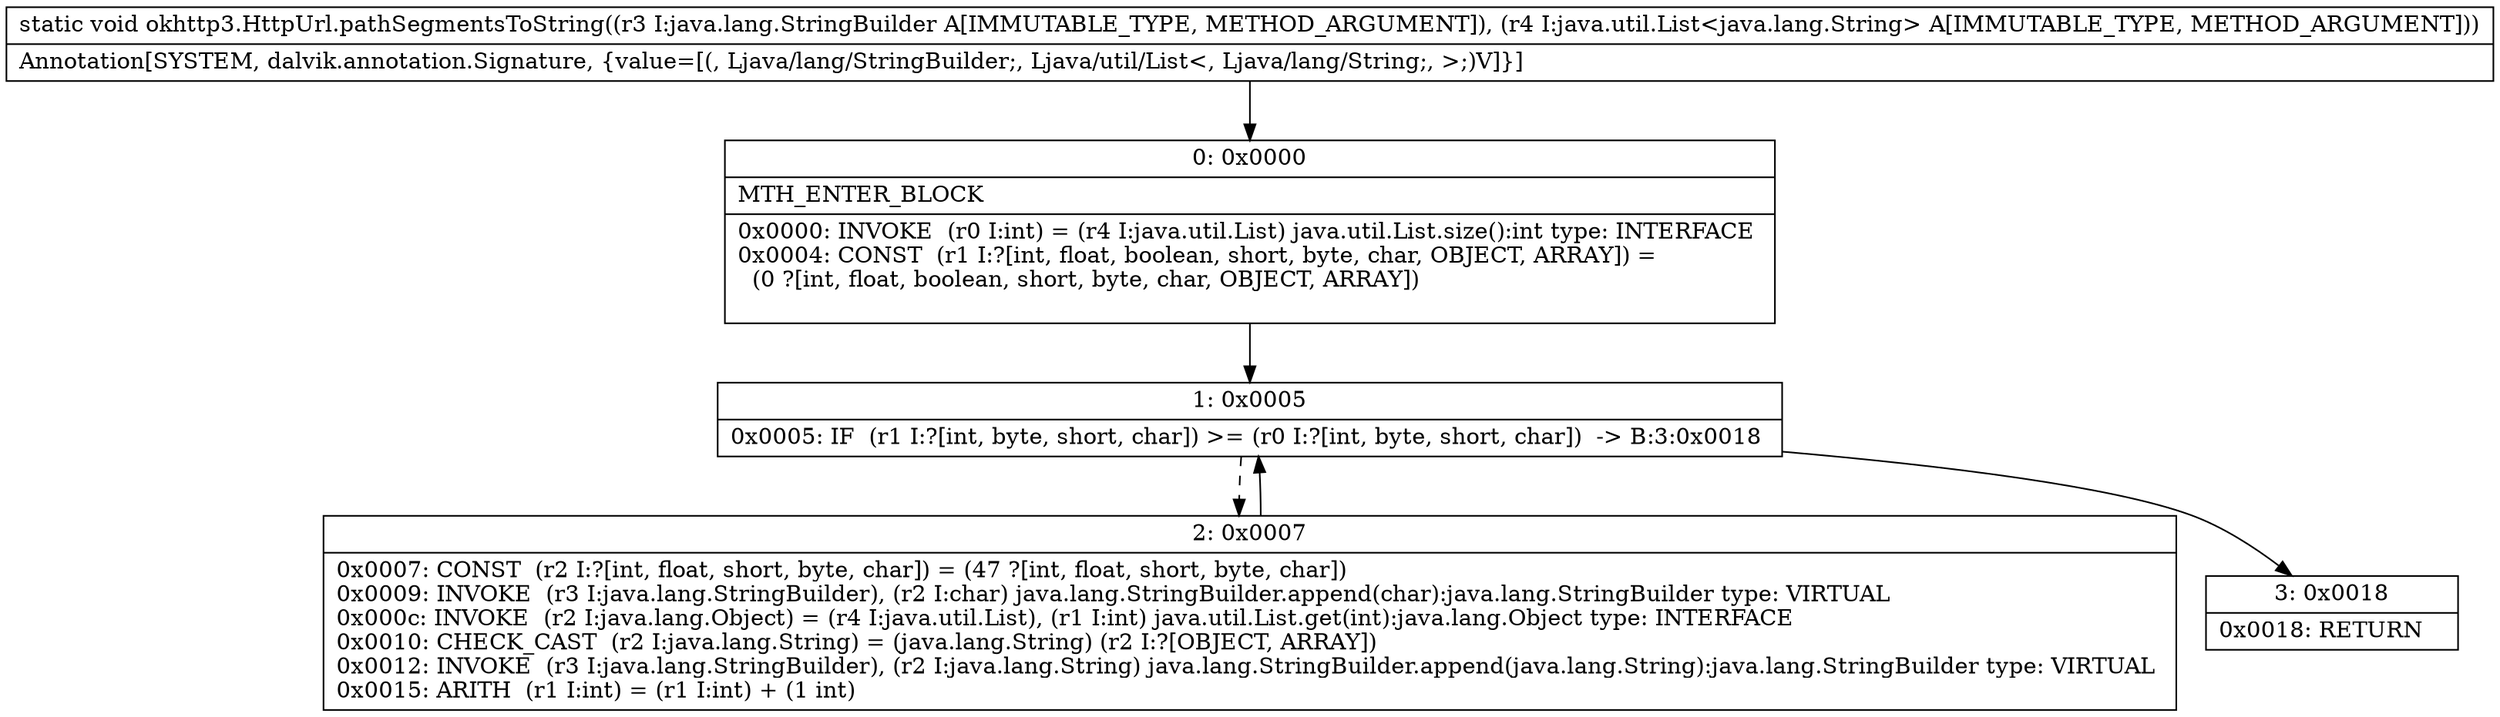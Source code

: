 digraph "CFG forokhttp3.HttpUrl.pathSegmentsToString(Ljava\/lang\/StringBuilder;Ljava\/util\/List;)V" {
Node_0 [shape=record,label="{0\:\ 0x0000|MTH_ENTER_BLOCK\l|0x0000: INVOKE  (r0 I:int) = (r4 I:java.util.List) java.util.List.size():int type: INTERFACE \l0x0004: CONST  (r1 I:?[int, float, boolean, short, byte, char, OBJECT, ARRAY]) = \l  (0 ?[int, float, boolean, short, byte, char, OBJECT, ARRAY])\l \l}"];
Node_1 [shape=record,label="{1\:\ 0x0005|0x0005: IF  (r1 I:?[int, byte, short, char]) \>= (r0 I:?[int, byte, short, char])  \-\> B:3:0x0018 \l}"];
Node_2 [shape=record,label="{2\:\ 0x0007|0x0007: CONST  (r2 I:?[int, float, short, byte, char]) = (47 ?[int, float, short, byte, char]) \l0x0009: INVOKE  (r3 I:java.lang.StringBuilder), (r2 I:char) java.lang.StringBuilder.append(char):java.lang.StringBuilder type: VIRTUAL \l0x000c: INVOKE  (r2 I:java.lang.Object) = (r4 I:java.util.List), (r1 I:int) java.util.List.get(int):java.lang.Object type: INTERFACE \l0x0010: CHECK_CAST  (r2 I:java.lang.String) = (java.lang.String) (r2 I:?[OBJECT, ARRAY]) \l0x0012: INVOKE  (r3 I:java.lang.StringBuilder), (r2 I:java.lang.String) java.lang.StringBuilder.append(java.lang.String):java.lang.StringBuilder type: VIRTUAL \l0x0015: ARITH  (r1 I:int) = (r1 I:int) + (1 int) \l}"];
Node_3 [shape=record,label="{3\:\ 0x0018|0x0018: RETURN   \l}"];
MethodNode[shape=record,label="{static void okhttp3.HttpUrl.pathSegmentsToString((r3 I:java.lang.StringBuilder A[IMMUTABLE_TYPE, METHOD_ARGUMENT]), (r4 I:java.util.List\<java.lang.String\> A[IMMUTABLE_TYPE, METHOD_ARGUMENT]))  | Annotation[SYSTEM, dalvik.annotation.Signature, \{value=[(, Ljava\/lang\/StringBuilder;, Ljava\/util\/List\<, Ljava\/lang\/String;, \>;)V]\}]\l}"];
MethodNode -> Node_0;
Node_0 -> Node_1;
Node_1 -> Node_2[style=dashed];
Node_1 -> Node_3;
Node_2 -> Node_1;
}

